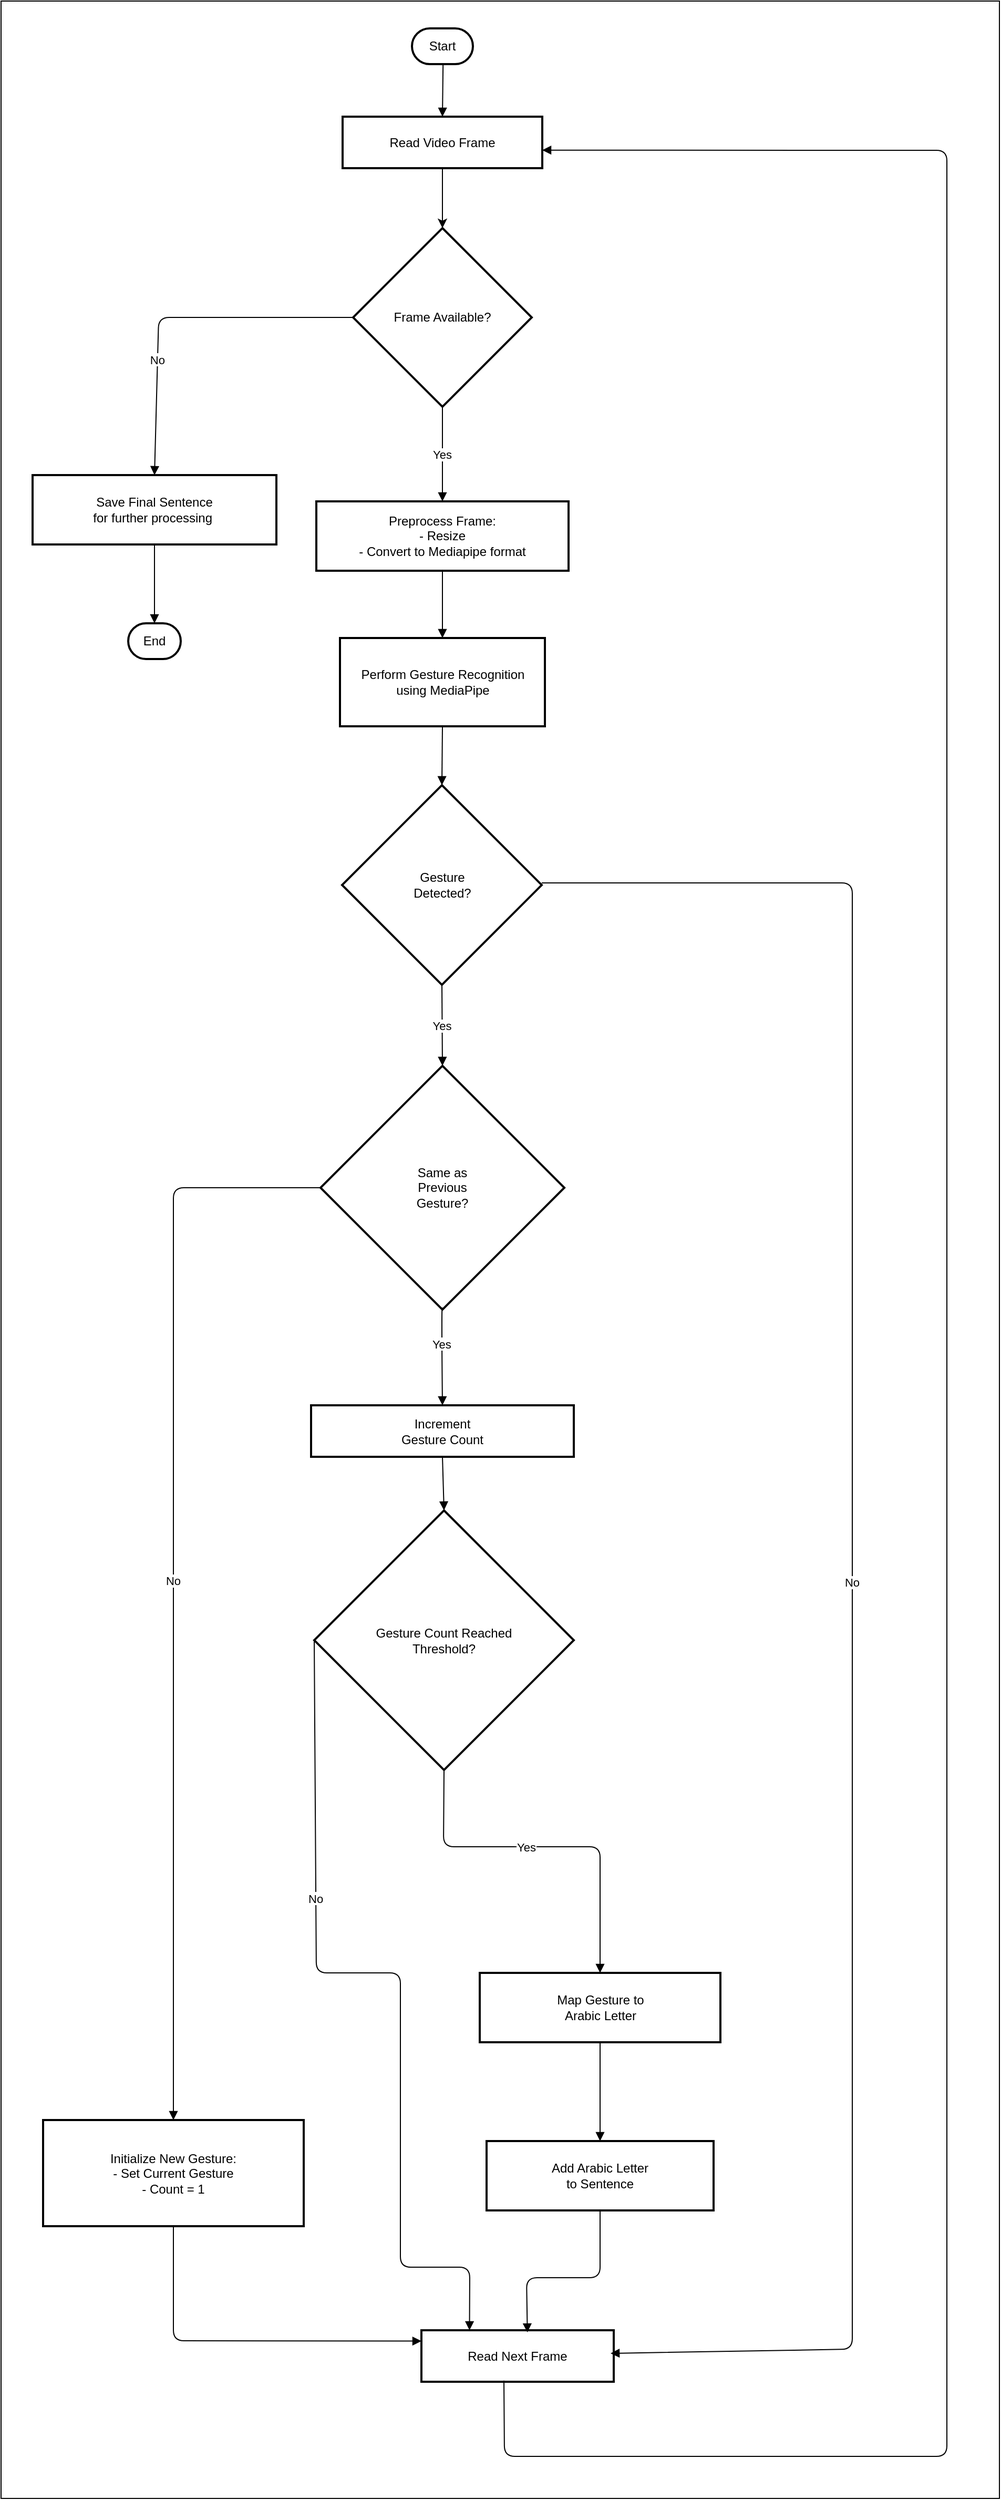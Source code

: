 <mxfile version="25.0.3">
  <diagram name="Page-1" id="5iCJAqlIKjjbLDXklkXQ">
    <mxGraphModel grid="1" page="1" gridSize="10" guides="1" tooltips="1" connect="1" arrows="1" fold="1" pageScale="1" pageWidth="827" pageHeight="1169" math="0" shadow="0">
      <root>
        <mxCell id="0" />
        <mxCell id="1" parent="0" />
        <mxCell id="vp7lHQAX1yl9e3QOwY0H-87" value="" style="rounded=0;whiteSpace=wrap;html=1;" vertex="1" parent="1">
          <mxGeometry x="20" y="4" width="950" height="2376" as="geometry" />
        </mxCell>
        <mxCell id="vp7lHQAX1yl9e3QOwY0H-43" value="Start" style="rounded=1;whiteSpace=wrap;arcSize=50;strokeWidth=2;" vertex="1" parent="1">
          <mxGeometry x="411" y="30" width="58" height="34" as="geometry" />
        </mxCell>
        <mxCell id="vp7lHQAX1yl9e3QOwY0H-84" style="edgeStyle=orthogonalEdgeStyle;rounded=0;orthogonalLoop=1;jettySize=auto;html=1;entryX=0.5;entryY=0;entryDx=0;entryDy=0;" edge="1" parent="1" source="vp7lHQAX1yl9e3QOwY0H-44" target="vp7lHQAX1yl9e3QOwY0H-45">
          <mxGeometry relative="1" as="geometry" />
        </mxCell>
        <mxCell id="vp7lHQAX1yl9e3QOwY0H-44" value="Read Video Frame" style="whiteSpace=wrap;strokeWidth=2;" vertex="1" parent="1">
          <mxGeometry x="345" y="114" width="190" height="49" as="geometry" />
        </mxCell>
        <mxCell id="vp7lHQAX1yl9e3QOwY0H-45" value="Frame Available?" style="rhombus;strokeWidth=2;whiteSpace=wrap;" vertex="1" parent="1">
          <mxGeometry x="355" y="220" width="170" height="170" as="geometry" />
        </mxCell>
        <mxCell id="vp7lHQAX1yl9e3QOwY0H-46" value="Save Final Sentence&#xa;for further processing " style="whiteSpace=wrap;strokeWidth=2;" vertex="1" parent="1">
          <mxGeometry x="50" y="455" width="232" height="66" as="geometry" />
        </mxCell>
        <mxCell id="vp7lHQAX1yl9e3QOwY0H-47" value="End" style="rounded=1;whiteSpace=wrap;arcSize=50;strokeWidth=2;" vertex="1" parent="1">
          <mxGeometry x="141" y="596" width="50" height="34" as="geometry" />
        </mxCell>
        <mxCell id="vp7lHQAX1yl9e3QOwY0H-48" value="Preprocess Frame:&#xa;- Resize&#xa;- Convert to Mediapipe format" style="whiteSpace=wrap;strokeWidth=2;align=center;" vertex="1" parent="1">
          <mxGeometry x="320" y="480" width="240" height="66" as="geometry" />
        </mxCell>
        <mxCell id="vp7lHQAX1yl9e3QOwY0H-49" value="Perform Gesture Recognition&#xa;using MediaPipe" style="whiteSpace=wrap;strokeWidth=2;" vertex="1" parent="1">
          <mxGeometry x="342.5" y="610" width="195" height="84" as="geometry" />
        </mxCell>
        <mxCell id="vp7lHQAX1yl9e3QOwY0H-50" value="Gesture&#xa;Detected?" style="rhombus;strokeWidth=2;whiteSpace=wrap;" vertex="1" parent="1">
          <mxGeometry x="344.5" y="750" width="190" height="190" as="geometry" />
        </mxCell>
        <mxCell id="vp7lHQAX1yl9e3QOwY0H-52" value="Same as&#xa;Previous&#xa;Gesture?" style="rhombus;strokeWidth=2;whiteSpace=wrap;" vertex="1" parent="1">
          <mxGeometry x="324" y="1017" width="232" height="232" as="geometry" />
        </mxCell>
        <mxCell id="vp7lHQAX1yl9e3QOwY0H-53" value="Initialize New Gesture:&#xa;- Set Current Gesture&#xa;- Count = 1" style="whiteSpace=wrap;strokeWidth=2;" vertex="1" parent="1">
          <mxGeometry x="60" y="2020" width="248" height="101" as="geometry" />
        </mxCell>
        <mxCell id="vp7lHQAX1yl9e3QOwY0H-54" value="Increment&#xa;Gesture Count" style="whiteSpace=wrap;strokeWidth=2;" vertex="1" parent="1">
          <mxGeometry x="315" y="1340" width="250" height="49" as="geometry" />
        </mxCell>
        <mxCell id="vp7lHQAX1yl9e3QOwY0H-55" value="Read Next Frame" style="whiteSpace=wrap;strokeWidth=2;" vertex="1" parent="1">
          <mxGeometry x="420" y="2220" width="183" height="49" as="geometry" />
        </mxCell>
        <mxCell id="vp7lHQAX1yl9e3QOwY0H-56" value="Gesture Count Reached&#xa;Threshold?" style="rhombus;strokeWidth=2;whiteSpace=wrap;" vertex="1" parent="1">
          <mxGeometry x="318" y="1440" width="247" height="247" as="geometry" />
        </mxCell>
        <mxCell id="vp7lHQAX1yl9e3QOwY0H-58" value="Map Gesture to&#xa;Arabic Letter" style="whiteSpace=wrap;strokeWidth=2;" vertex="1" parent="1">
          <mxGeometry x="475.5" y="1880" width="229" height="66" as="geometry" />
        </mxCell>
        <mxCell id="vp7lHQAX1yl9e3QOwY0H-59" value="Add Arabic Letter&#xa;to Sentence" style="whiteSpace=wrap;strokeWidth=2;" vertex="1" parent="1">
          <mxGeometry x="482" y="2040" width="216" height="66" as="geometry" />
        </mxCell>
        <mxCell id="vp7lHQAX1yl9e3QOwY0H-61" value="" style="curved=1;startArrow=none;endArrow=block;exitX=0.51;exitY=0.99;entryX=0.5;entryY=-0.01;rounded=0;" edge="1" parent="1" source="vp7lHQAX1yl9e3QOwY0H-43" target="vp7lHQAX1yl9e3QOwY0H-44">
          <mxGeometry relative="1" as="geometry">
            <Array as="points" />
          </mxGeometry>
        </mxCell>
        <mxCell id="vp7lHQAX1yl9e3QOwY0H-63" value="No" style="curved=0;startArrow=none;endArrow=block;exitX=0;exitY=0.5;entryX=0.5;entryY=0;rounded=1;exitDx=0;exitDy=0;" edge="1" parent="1" source="vp7lHQAX1yl9e3QOwY0H-45" target="vp7lHQAX1yl9e3QOwY0H-46">
          <mxGeometry x="0.343" relative="1" as="geometry">
            <Array as="points">
              <mxPoint x="170" y="305" />
            </Array>
            <mxPoint as="offset" />
          </mxGeometry>
        </mxCell>
        <mxCell id="vp7lHQAX1yl9e3QOwY0H-64" value="" style="curved=1;startArrow=none;endArrow=block;exitX=0.5;exitY=1;entryX=0.5;entryY=0;rounded=0;" edge="1" parent="1" source="vp7lHQAX1yl9e3QOwY0H-46" target="vp7lHQAX1yl9e3QOwY0H-47">
          <mxGeometry relative="1" as="geometry">
            <Array as="points" />
          </mxGeometry>
        </mxCell>
        <mxCell id="vp7lHQAX1yl9e3QOwY0H-65" value="Yes" style="curved=1;startArrow=none;endArrow=block;exitX=0.5;exitY=1;entryX=0.5;entryY=0;rounded=0;exitDx=0;exitDy=0;" edge="1" parent="1" source="vp7lHQAX1yl9e3QOwY0H-45" target="vp7lHQAX1yl9e3QOwY0H-48">
          <mxGeometry relative="1" as="geometry">
            <Array as="points" />
          </mxGeometry>
        </mxCell>
        <mxCell id="vp7lHQAX1yl9e3QOwY0H-66" value="" style="curved=1;startArrow=none;endArrow=block;exitX=0.5;exitY=1;entryX=0.5;entryY=0;rounded=0;" edge="1" parent="1" source="vp7lHQAX1yl9e3QOwY0H-48" target="vp7lHQAX1yl9e3QOwY0H-49">
          <mxGeometry relative="1" as="geometry">
            <Array as="points" />
          </mxGeometry>
        </mxCell>
        <mxCell id="vp7lHQAX1yl9e3QOwY0H-67" value="" style="curved=1;startArrow=none;endArrow=block;exitX=0.5;exitY=1;entryX=0.5;entryY=0;rounded=0;" edge="1" parent="1" source="vp7lHQAX1yl9e3QOwY0H-49" target="vp7lHQAX1yl9e3QOwY0H-50">
          <mxGeometry relative="1" as="geometry">
            <Array as="points" />
          </mxGeometry>
        </mxCell>
        <mxCell id="vp7lHQAX1yl9e3QOwY0H-68" value="No" style="curved=0;startArrow=none;endArrow=block;exitX=1;exitY=0.5;rounded=1;exitDx=0;exitDy=0;" edge="1" parent="1">
          <mxGeometry relative="1" as="geometry">
            <Array as="points">
              <mxPoint x="830" y="843" />
              <mxPoint x="830" y="2178" />
              <mxPoint x="830" y="2238" />
            </Array>
            <mxPoint x="534.5" y="843" as="sourcePoint" />
            <mxPoint x="600" y="2242" as="targetPoint" />
          </mxGeometry>
        </mxCell>
        <mxCell id="vp7lHQAX1yl9e3QOwY0H-69" value="Yes" style="curved=1;startArrow=none;endArrow=block;exitX=0.5;exitY=1;entryX=0.5;entryY=0;rounded=0;exitDx=0;exitDy=0;" edge="1" parent="1" source="vp7lHQAX1yl9e3QOwY0H-50" target="vp7lHQAX1yl9e3QOwY0H-52">
          <mxGeometry relative="1" as="geometry">
            <Array as="points" />
          </mxGeometry>
        </mxCell>
        <mxCell id="vp7lHQAX1yl9e3QOwY0H-70" value="No" style="curved=0;startArrow=none;endArrow=block;exitX=0;exitY=0.5;entryX=0.5;entryY=0;rounded=1;exitDx=0;exitDy=0;" edge="1" parent="1" source="vp7lHQAX1yl9e3QOwY0H-52" target="vp7lHQAX1yl9e3QOwY0H-53">
          <mxGeometry relative="1" as="geometry">
            <Array as="points">
              <mxPoint x="184" y="1133" />
            </Array>
          </mxGeometry>
        </mxCell>
        <mxCell id="vp7lHQAX1yl9e3QOwY0H-71" value="Yes" style="curved=1;startArrow=none;endArrow=block;exitX=0.5;exitY=1;entryX=0.5;entryY=0.01;rounded=0;exitDx=0;exitDy=0;" edge="1" parent="1" source="vp7lHQAX1yl9e3QOwY0H-52" target="vp7lHQAX1yl9e3QOwY0H-54">
          <mxGeometry relative="1" as="geometry">
            <Array as="points">
              <mxPoint x="439" y="1236" />
            </Array>
          </mxGeometry>
        </mxCell>
        <mxCell id="vp7lHQAX1yl9e3QOwY0H-72" value="" style="curved=0;startArrow=none;endArrow=block;exitX=0.5;exitY=1.01;entryX=0;entryY=0.21;rounded=1;" edge="1" parent="1" source="vp7lHQAX1yl9e3QOwY0H-53" target="vp7lHQAX1yl9e3QOwY0H-55">
          <mxGeometry relative="1" as="geometry">
            <Array as="points">
              <mxPoint x="184" y="2230" />
            </Array>
          </mxGeometry>
        </mxCell>
        <mxCell id="vp7lHQAX1yl9e3QOwY0H-73" value="" style="curved=1;startArrow=none;endArrow=block;exitX=0.5;exitY=1;entryX=0.5;entryY=0;rounded=0;" edge="1" parent="1" source="vp7lHQAX1yl9e3QOwY0H-54" target="vp7lHQAX1yl9e3QOwY0H-56">
          <mxGeometry relative="1" as="geometry">
            <Array as="points" />
          </mxGeometry>
        </mxCell>
        <mxCell id="vp7lHQAX1yl9e3QOwY0H-74" value="No" style="curved=0;startArrow=none;endArrow=block;exitX=0;exitY=0.5;rounded=1;exitDx=0;exitDy=0;entryX=0.25;entryY=0;entryDx=0;entryDy=0;" edge="1" parent="1" source="vp7lHQAX1yl9e3QOwY0H-56" target="vp7lHQAX1yl9e3QOwY0H-55">
          <mxGeometry x="-0.386" relative="1" as="geometry">
            <Array as="points">
              <mxPoint x="320" y="1880" />
              <mxPoint x="400" y="1880" />
              <mxPoint x="400" y="2160" />
              <mxPoint x="466" y="2160" />
            </Array>
            <mxPoint x="400" y="2170" as="targetPoint" />
            <mxPoint y="-1" as="offset" />
          </mxGeometry>
        </mxCell>
        <mxCell id="vp7lHQAX1yl9e3QOwY0H-75" value="Yes" style="curved=0;startArrow=none;endArrow=block;exitX=0.5;exitY=1;entryX=0.5;entryY=0;rounded=1;entryDx=0;entryDy=0;exitDx=0;exitDy=0;" edge="1" parent="1" source="vp7lHQAX1yl9e3QOwY0H-56" target="vp7lHQAX1yl9e3QOwY0H-58">
          <mxGeometry x="-0.111" relative="1" as="geometry">
            <Array as="points">
              <mxPoint x="441" y="1760" />
              <mxPoint x="590" y="1760" />
            </Array>
            <mxPoint x="510.5" y="1690" as="targetPoint" />
            <mxPoint as="offset" />
          </mxGeometry>
        </mxCell>
        <mxCell id="vp7lHQAX1yl9e3QOwY0H-78" value="" style="curved=1;startArrow=none;endArrow=block;exitX=0.5;exitY=1.01;entryX=0.5;entryY=0;rounded=0;" edge="1" parent="1" source="vp7lHQAX1yl9e3QOwY0H-58" target="vp7lHQAX1yl9e3QOwY0H-59">
          <mxGeometry relative="1" as="geometry">
            <Array as="points" />
          </mxGeometry>
        </mxCell>
        <mxCell id="vp7lHQAX1yl9e3QOwY0H-79" value="" style="curved=0;startArrow=none;endArrow=block;exitX=0.5;exitY=1.01;rounded=1;entryX=0.551;entryY=0.042;entryDx=0;entryDy=0;entryPerimeter=0;" edge="1" parent="1" source="vp7lHQAX1yl9e3QOwY0H-59" target="vp7lHQAX1yl9e3QOwY0H-55">
          <mxGeometry relative="1" as="geometry">
            <Array as="points">
              <mxPoint x="590" y="2170" />
              <mxPoint x="520" y="2170" />
            </Array>
            <mxPoint x="590" y="2262" as="targetPoint" />
          </mxGeometry>
        </mxCell>
        <mxCell id="vp7lHQAX1yl9e3QOwY0H-82" value="" style="curved=0;startArrow=none;endArrow=block;exitX=0.429;exitY=0.978;entryX=1;entryY=0.65;rounded=1;exitDx=0;exitDy=0;exitPerimeter=0;" edge="1" parent="1" source="vp7lHQAX1yl9e3QOwY0H-55" target="vp7lHQAX1yl9e3QOwY0H-44">
          <mxGeometry relative="1" as="geometry">
            <Array as="points">
              <mxPoint x="499" y="2340" />
              <mxPoint x="710" y="2340" />
              <mxPoint x="920" y="2340" />
              <mxPoint x="920" y="146" />
            </Array>
          </mxGeometry>
        </mxCell>
      </root>
    </mxGraphModel>
  </diagram>
</mxfile>
